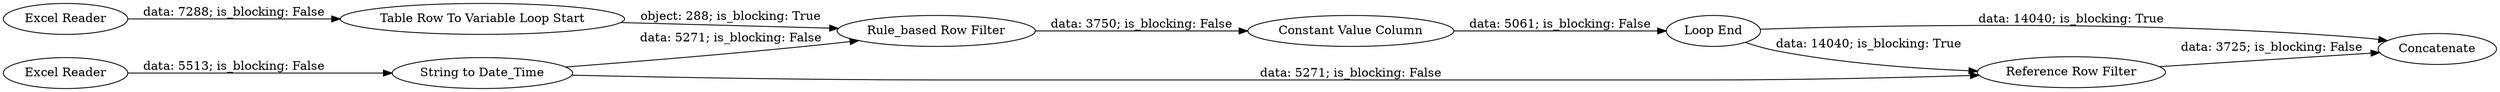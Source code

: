 digraph {
	"-914736525505226335_10" [label="Constant Value Column"]
	"-914736525505226335_11" [label="Rule_based Row Filter"]
	"-914736525505226335_8" [label="Loop End"]
	"-914736525505226335_13" [label=Concatenate]
	"-914736525505226335_14" [label="Table Row To Variable Loop Start"]
	"-914736525505226335_12" [label="Reference Row Filter"]
	"-914736525505226335_1" [label="Excel Reader"]
	"-914736525505226335_2" [label="Excel Reader"]
	"-914736525505226335_3" [label="String to Date_Time"]
	"-914736525505226335_14" -> "-914736525505226335_11" [label="object: 288; is_blocking: True"]
	"-914736525505226335_1" -> "-914736525505226335_3" [label="data: 5513; is_blocking: False"]
	"-914736525505226335_11" -> "-914736525505226335_10" [label="data: 3750; is_blocking: False"]
	"-914736525505226335_12" -> "-914736525505226335_13" [label="data: 3725; is_blocking: False"]
	"-914736525505226335_2" -> "-914736525505226335_14" [label="data: 7288; is_blocking: False"]
	"-914736525505226335_10" -> "-914736525505226335_8" [label="data: 5061; is_blocking: False"]
	"-914736525505226335_3" -> "-914736525505226335_12" [label="data: 5271; is_blocking: False"]
	"-914736525505226335_8" -> "-914736525505226335_12" [label="data: 14040; is_blocking: True"]
	"-914736525505226335_3" -> "-914736525505226335_11" [label="data: 5271; is_blocking: False"]
	"-914736525505226335_8" -> "-914736525505226335_13" [label="data: 14040; is_blocking: True"]
	rankdir=LR
}

